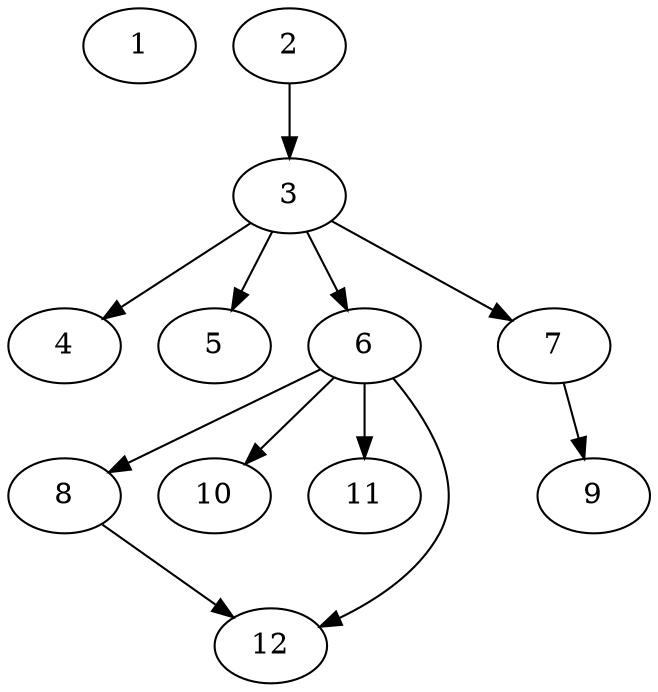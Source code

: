 // DAG automatically generated by daggen at Fri May 24 12:58:15 2024
// daggen-master/daggen -n 12 --fat 0.5 --density 0.5 --regular 0.5 --jump 2 --minalpha 20 --maxalpha 50 --dot -o dags_dot_12/sim_1.dot 
digraph G {
  1 [size="202490893188", alpha="46.55"]
  2 [size="231928233984", alpha="38.68"]
  2 -> 3 [size ="301989888"]
  3 [size="23750908052", alpha="35.90"]
  3 -> 4 [size ="536870912"]
  3 -> 5 [size ="536870912"]
  3 -> 6 [size ="536870912"]
  3 -> 7 [size ="536870912"]
  4 [size="4825706914", alpha="43.13"]
  5 [size="9262208148", alpha="42.04"]
  6 [size="338780762", alpha="23.11"]
  6 -> 8 [size ="33554432"]
  6 -> 10 [size ="33554432"]
  6 -> 11 [size ="33554432"]
  6 -> 12 [size ="33554432"]
  7 [size="3435741995", alpha="22.00"]
  7 -> 9 [size ="411041792"]
  8 [size="19123031350", alpha="43.39"]
  8 -> 12 [size ="301989888"]
  9 [size="13153175859", alpha="33.69"]
  10 [size="6549096348", alpha="42.22"]
  11 [size="368293445632", alpha="44.05"]
  12 [size="19477826982", alpha="38.45"]
}
